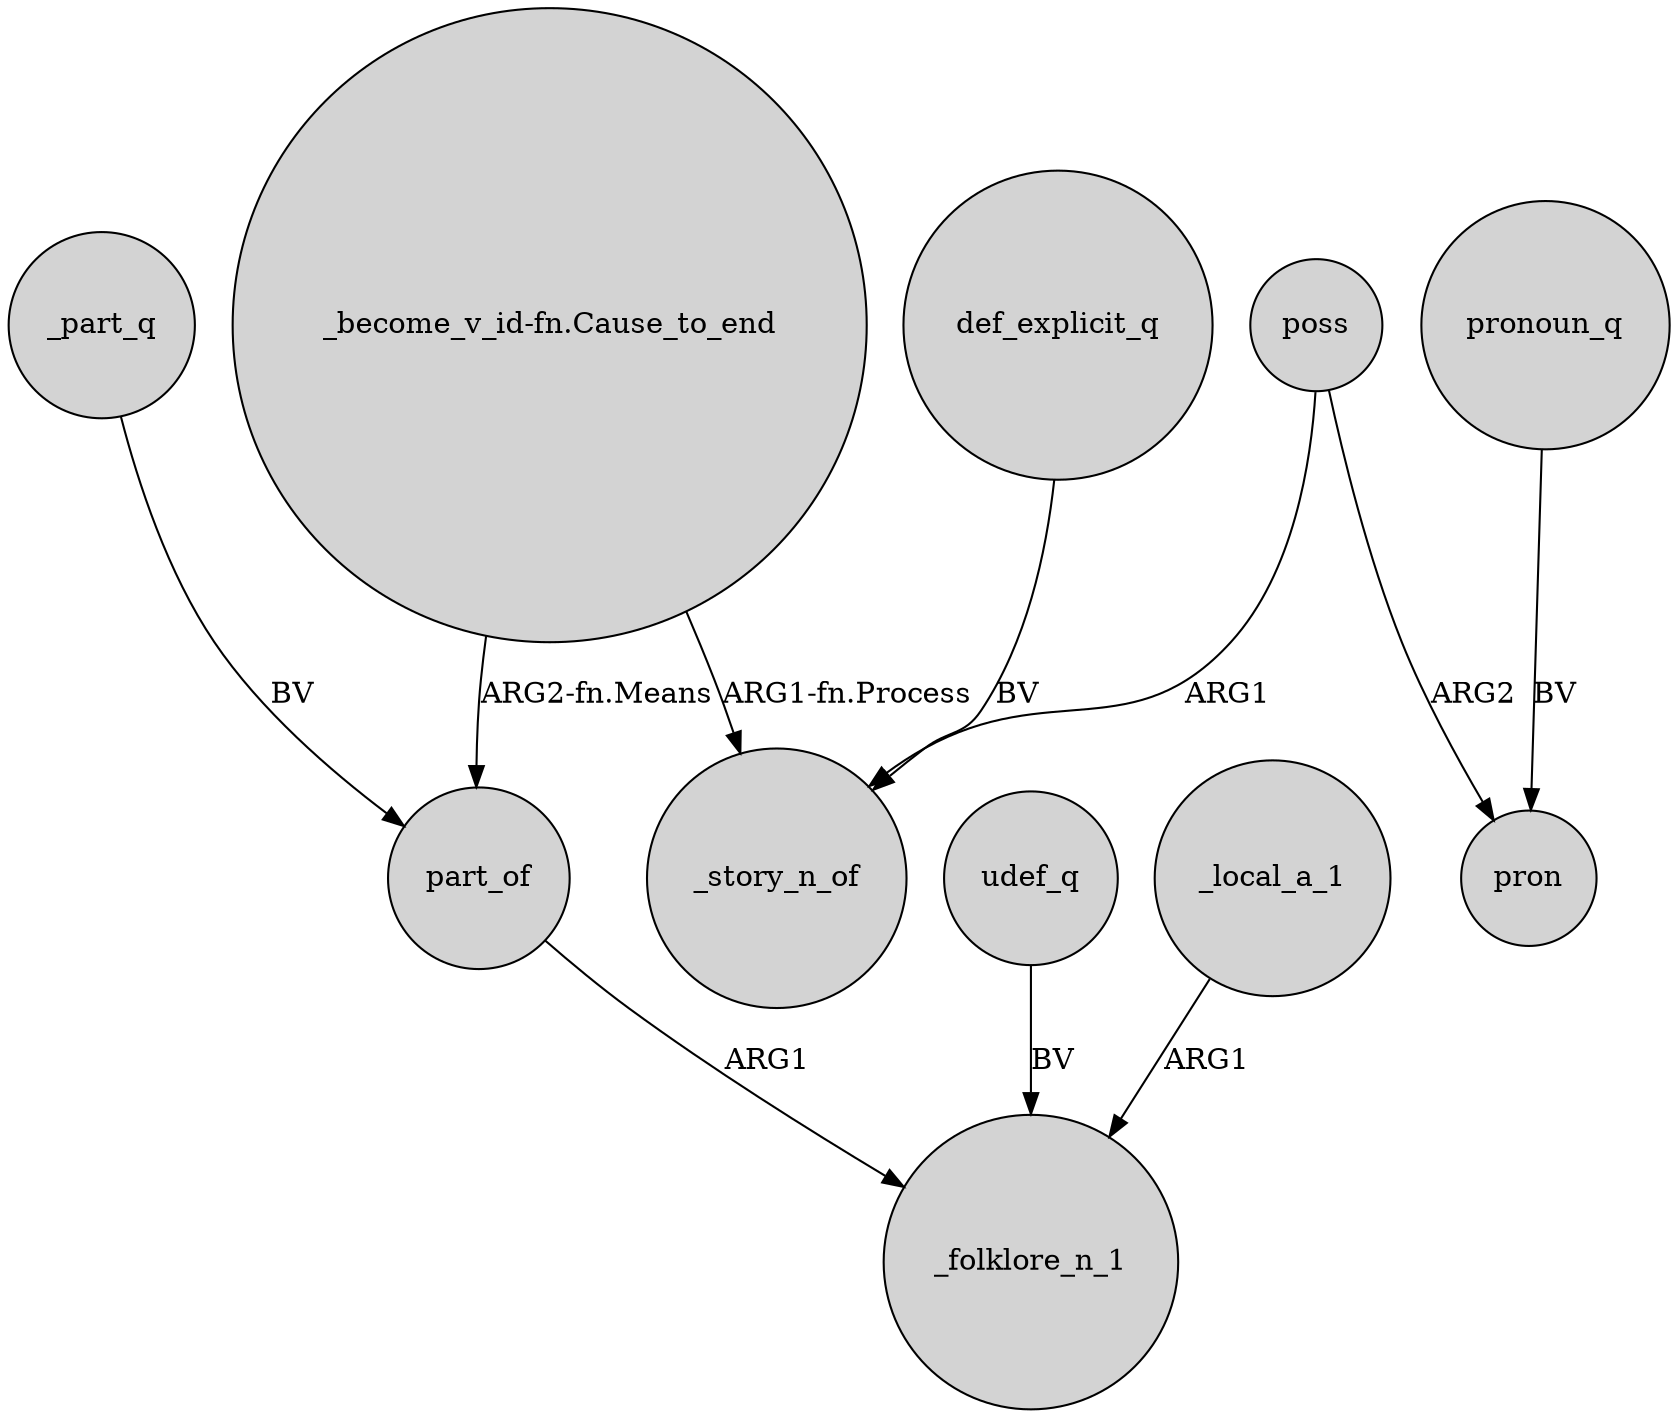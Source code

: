 digraph {
	node [shape=circle style=filled]
	"_become_v_id-fn.Cause_to_end" -> _story_n_of [label="ARG1-fn.Process"]
	udef_q -> _folklore_n_1 [label=BV]
	_local_a_1 -> _folklore_n_1 [label=ARG1]
	def_explicit_q -> _story_n_of [label=BV]
	part_of -> _folklore_n_1 [label=ARG1]
	poss -> _story_n_of [label=ARG1]
	"_become_v_id-fn.Cause_to_end" -> part_of [label="ARG2-fn.Means"]
	pronoun_q -> pron [label=BV]
	poss -> pron [label=ARG2]
	_part_q -> part_of [label=BV]
}
